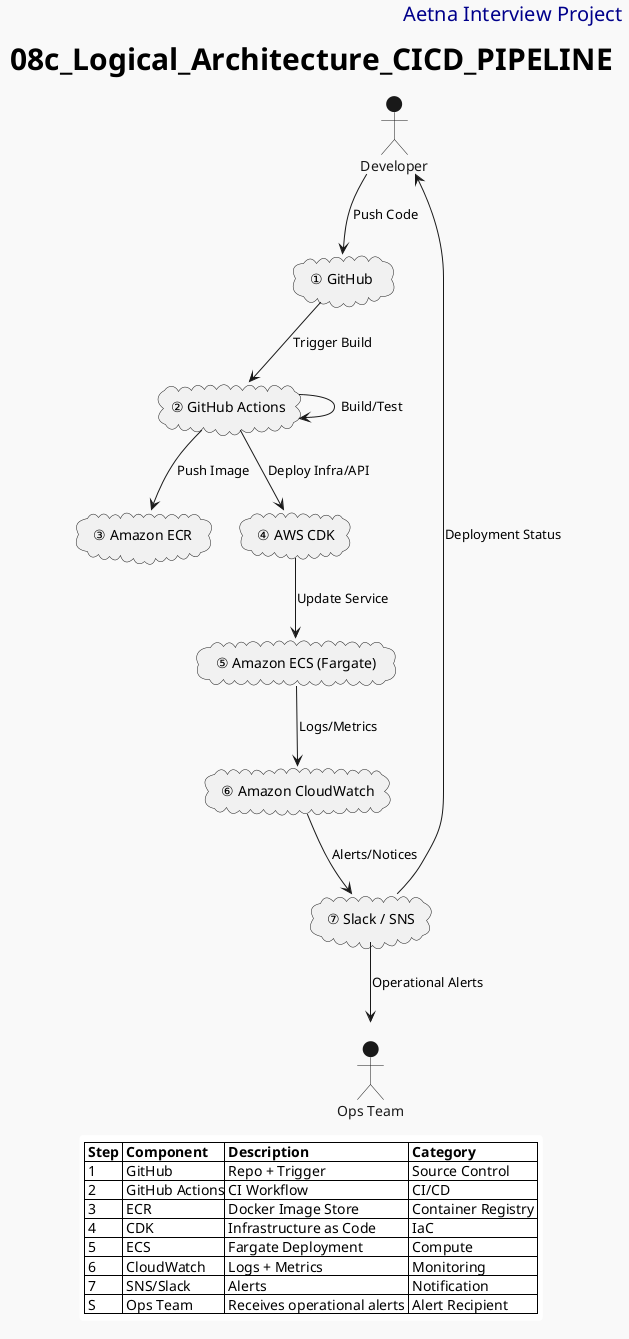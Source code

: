 @startuml 08c_Logical_Architecture_CICD_PIPELINE
!theme mars
' Project and Title Header
skinparam HeaderFontSize 20
skinparam HeaderFontColor #00008B
header Aetna Interview Project

skinparam titleFontSize 30
title 08c_Logical_Architecture_CICD_PIPELINE

' Make the legend/table lighter
skinparam LegendBackgroundColor #F2F2F2  ' light gray
skinparam LegendBorderColor #CCCCCC    ' subtle border

actor "Developer" as Dev
actor "Ops Team" as Ops << (S, #FFA07A) >>

cloud "① GitHub" as GitHub
cloud "② GitHub Actions" as GHActions
cloud "③ Amazon ECR" as ECR
cloud "⑤ Amazon ECS (Fargate)" as ECS
cloud "④ AWS CDK" as CDK
cloud "⑥ Amazon CloudWatch" as CW
cloud "⑦ Slack / SNS" as Notifications

Dev --> GitHub : Push Code
GitHub --> GHActions : Trigger Build
GHActions --> GHActions : Build/Test
GHActions --> ECR : Push Image
GHActions --> CDK : Deploy Infra/API
CDK --> ECS : Update Service
ECS --> CW : Logs/Metrics
CW --> Notifications : Alerts/Notices
Notifications --> Dev : Deployment Status
Notifications --> Ops : Operational Alerts

' UML Table for CI/CD Components
legend bottom
|= Step |= Component |= Description |= Category |
| 1 | GitHub        | Repo + Trigger       | Source Control   |
| 2 | GitHub Actions| CI Workflow          | CI/CD            |
| 3 | ECR           | Docker Image Store   | Container Registry |
| 4 | CDK           | Infrastructure as Code | IaC              |
| 5 | ECS           | Fargate Deployment   | Compute            |
| 6 | CloudWatch    | Logs + Metrics       | Monitoring         |
| 7 | SNS/Slack     | Alerts               | Notification       |
| S | Ops Team      | Receives operational alerts | Alert Recipient    |
endlegend
@enduml